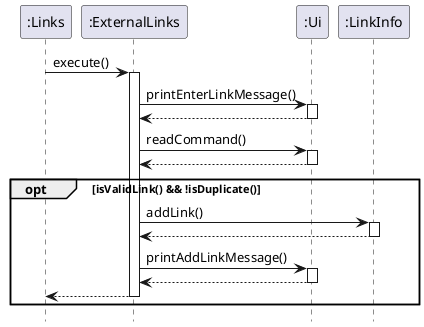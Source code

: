 @startuml

hide footbox

participant ":Links"
":Links" -> ":ExternalLinks" : execute()
activate ":ExternalLinks"
":ExternalLinks" -> ":Ui" : printEnterLinkMessage()
activate ":Ui"
":Ui" --> ":ExternalLinks"
deactivate ":Ui"
":ExternalLinks" -> ":Ui" : readCommand()
activate ":Ui"
":Ui" --> ":ExternalLinks"
deactivate ":Ui"

opt isValidLink() && !isDuplicate()

":ExternalLinks" -> ":LinkInfo" : addLink()
activate ":LinkInfo"
":LinkInfo" --> ":ExternalLinks"
deactivate ":LinkInfo"
":ExternalLinks" -> ":Ui" : printAddLinkMessage()
activate ":Ui"
":Ui" --> ":ExternalLinks"
deactivate ":Ui"
":ExternalLinks" --> ":Links"
deactivate ":ExternalLinks"
end
@enduml